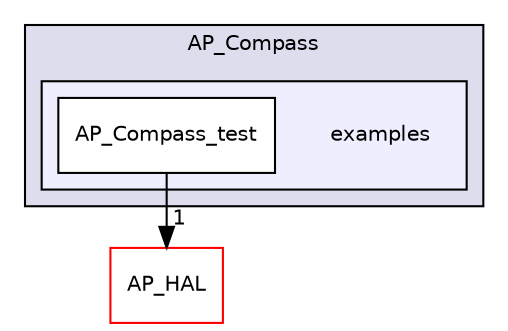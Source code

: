 digraph "libraries/AP_Compass/examples" {
  compound=true
  node [ fontsize="10", fontname="Helvetica"];
  edge [ labelfontsize="10", labelfontname="Helvetica"];
  subgraph clusterdir_65717d02e6482fd400ba81c154f53df4 {
    graph [ bgcolor="#ddddee", pencolor="black", label="AP_Compass" fontname="Helvetica", fontsize="10", URL="dir_65717d02e6482fd400ba81c154f53df4.html"]
  subgraph clusterdir_ee8760f8b6dcf8953e47fc0db7d99546 {
    graph [ bgcolor="#eeeeff", pencolor="black", label="" URL="dir_ee8760f8b6dcf8953e47fc0db7d99546.html"];
    dir_ee8760f8b6dcf8953e47fc0db7d99546 [shape=plaintext label="examples"];
    dir_77c3a2eab4b78ceb7f25bc09ddf37e38 [shape=box label="AP_Compass_test" color="black" fillcolor="white" style="filled" URL="dir_77c3a2eab4b78ceb7f25bc09ddf37e38.html"];
  }
  }
  dir_1cbc10423b2512b31103883361e0123b [shape=box label="AP_HAL" fillcolor="white" style="filled" color="red" URL="dir_1cbc10423b2512b31103883361e0123b.html"];
  dir_77c3a2eab4b78ceb7f25bc09ddf37e38->dir_1cbc10423b2512b31103883361e0123b [headlabel="1", labeldistance=1.5 headhref="dir_000035_000046.html"];
}
